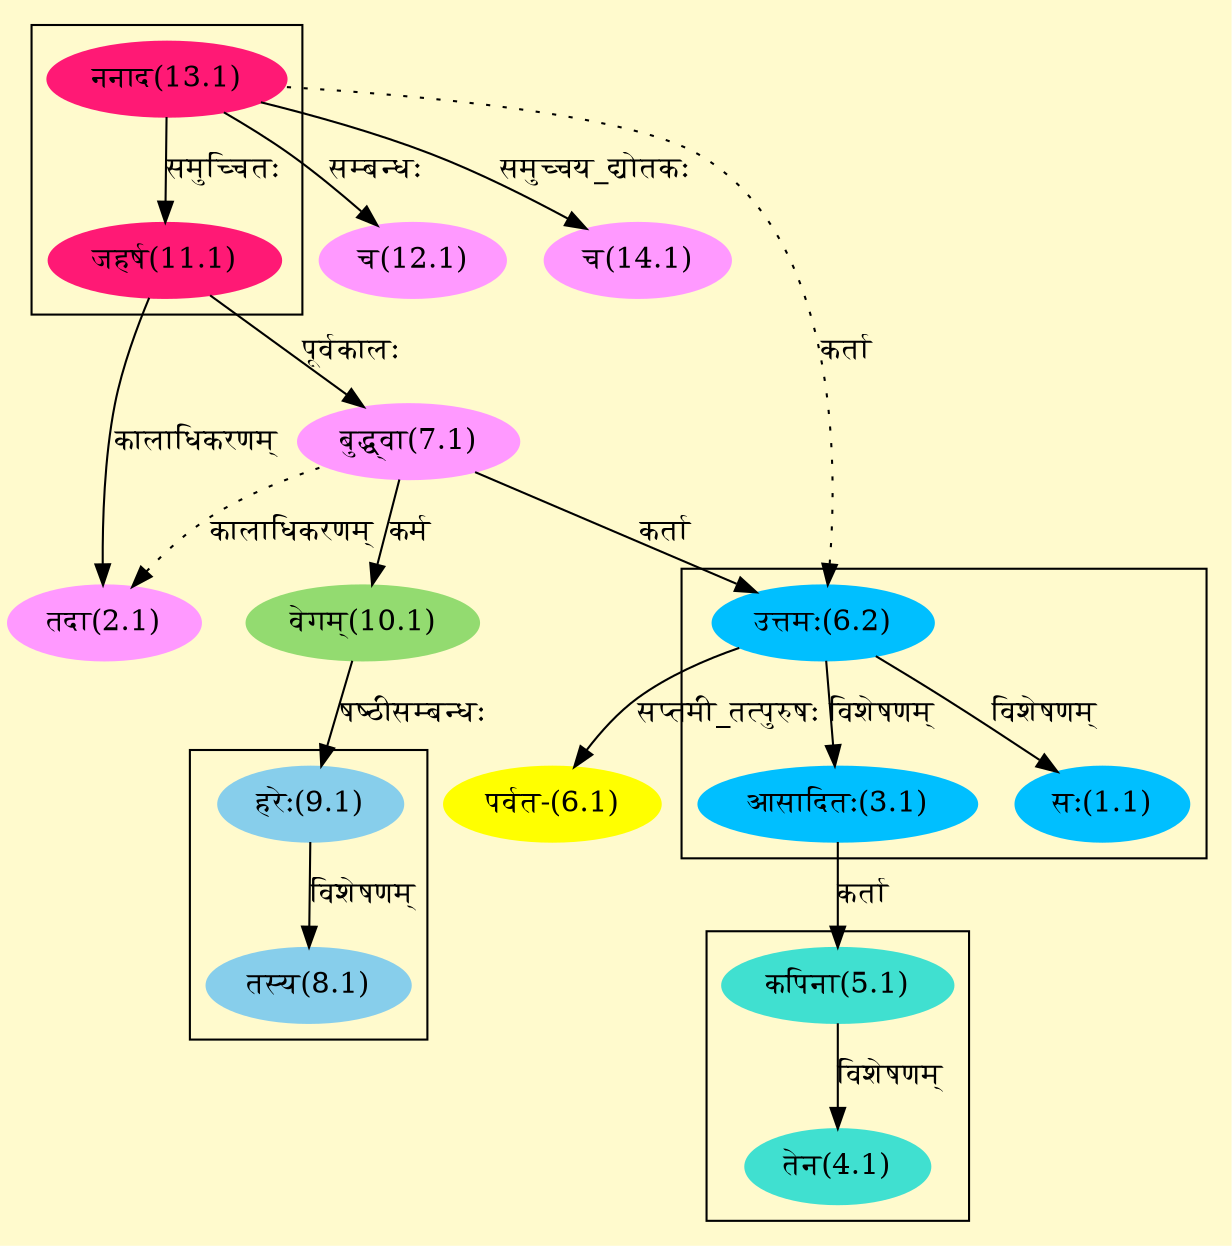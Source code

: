 digraph G{
rankdir=BT;
 compound=true;
 bgcolor="lemonchiffon1";

subgraph cluster_1{
Node1_1 [style=filled, color="#00BFFF" label = "सः(1.1)"]
Node6_2 [style=filled, color="#00BFFF" label = "उत्तमः(6.2)"]
Node3_1 [style=filled, color="#00BFFF" label = "आसादितः(3.1)"]

}

subgraph cluster_2{
Node4_1 [style=filled, color="#40E0D0" label = "तेन(4.1)"]
Node5_1 [style=filled, color="#40E0D0" label = "कपिना(5.1)"]

}

subgraph cluster_3{
Node8_1 [style=filled, color="#87CEEB" label = "तस्य(8.1)"]
Node9_1 [style=filled, color="#87CEEB" label = "हरेः(9.1)"]

}

subgraph cluster_4{
Node11_1 [style=filled, color="#FF1975" label = "जहर्ष(11.1)"]
Node13_1 [style=filled, color="#FF1975" label = "ननाद(13.1)"]

}
Node2_1 [style=filled, color="#FF99FF" label = "तदा(2.1)"]
Node11_1 [style=filled, color="#FF1975" label = "जहर्ष(11.1)"]
Node7_1 [style=filled, color="#FF99FF" label = "बुद्ध्वा(7.1)"]
Node5_1 [style=filled, color="#40E0D0" label = "कपिना(5.1)"]
Node3_1 [style=filled, color="#00BFFF" label = "आसादितः(3.1)"]
Node6_1 [style=filled, color="#FFFF00" label = "पर्वत-(6.1)"]
Node6_2 [style=filled, color="#00BFFF" label = "उत्तमः(6.2)"]
Node13_1 [style=filled, color="#FF1975" label = "ननाद(13.1)"]
Node9_1 [style=filled, color="#87CEEB" label = "हरेः(9.1)"]
Node10_1 [style=filled, color="#93DB70" label = "वेगम्(10.1)"]
Node12_1 [style=filled, color="#FF99FF" label = "च(12.1)"]
Node [style=filled, color="" label = "()"]
Node14_1 [style=filled, color="#FF99FF" label = "च(14.1)"]
/* Start of Relations section */

Node1_1 -> Node6_2 [  label="विशेषणम्"  dir="back" ]
Node2_1 -> Node11_1 [  label="कालाधिकरणम्"  dir="back" ]
Node2_1 -> Node7_1 [ style=dotted label="कालाधिकरणम्"  dir="back" ]
Node3_1 -> Node6_2 [  label="विशेषणम्"  dir="back" ]
Node4_1 -> Node5_1 [  label="विशेषणम्"  dir="back" ]
Node5_1 -> Node3_1 [  label="कर्ता"  dir="back" ]
Node6_1 -> Node6_2 [  label="सप्तमी_तत्पुरुषः"  dir="back" ]
Node6_2 -> Node7_1 [  label="कर्ता"  dir="back" ]
Node6_2 -> Node13_1 [ style=dotted label="कर्ता"  dir="back" ]
Node7_1 -> Node11_1 [  label="पूर्वकालः"  dir="back" ]
Node8_1 -> Node9_1 [  label="विशेषणम्"  dir="back" ]
Node9_1 -> Node10_1 [  label="षष्ठीसम्बन्धः"  dir="back" ]
Node10_1 -> Node7_1 [  label="कर्म"  dir="back" ]
Node11_1 -> Node13_1 [  label="समुच्चितः"  dir="back" ]
Node12_1 -> Node13_1 [  label="सम्बन्धः"  dir="back" ]
Node14_1 -> Node13_1 [  label="समुच्चय_द्योतकः"  dir="back" ]
}
